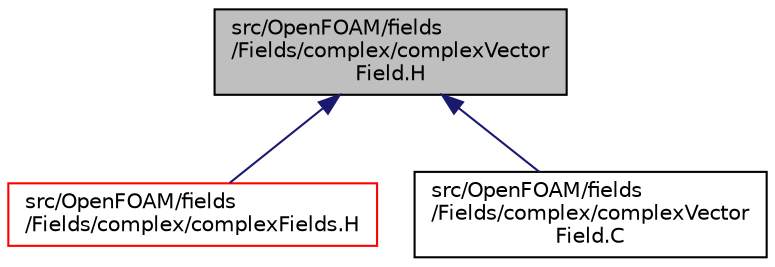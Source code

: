 digraph "src/OpenFOAM/fields/Fields/complex/complexVectorField.H"
{
  bgcolor="transparent";
  edge [fontname="Helvetica",fontsize="10",labelfontname="Helvetica",labelfontsize="10"];
  node [fontname="Helvetica",fontsize="10",shape=record];
  Node1 [label="src/OpenFOAM/fields\l/Fields/complex/complexVector\lField.H",height=0.2,width=0.4,color="black", fillcolor="grey75", style="filled" fontcolor="black"];
  Node1 -> Node2 [dir="back",color="midnightblue",fontsize="10",style="solid",fontname="Helvetica"];
  Node2 [label="src/OpenFOAM/fields\l/Fields/complex/complexFields.H",height=0.2,width=0.4,color="red",URL="$complexFields_8H.html",tooltip="Specialisations of Field&lt;T&gt; for complex and complexVector. "];
  Node1 -> Node3 [dir="back",color="midnightblue",fontsize="10",style="solid",fontname="Helvetica"];
  Node3 [label="src/OpenFOAM/fields\l/Fields/complex/complexVector\lField.C",height=0.2,width=0.4,color="black",URL="$complexVectorField_8C.html"];
}
